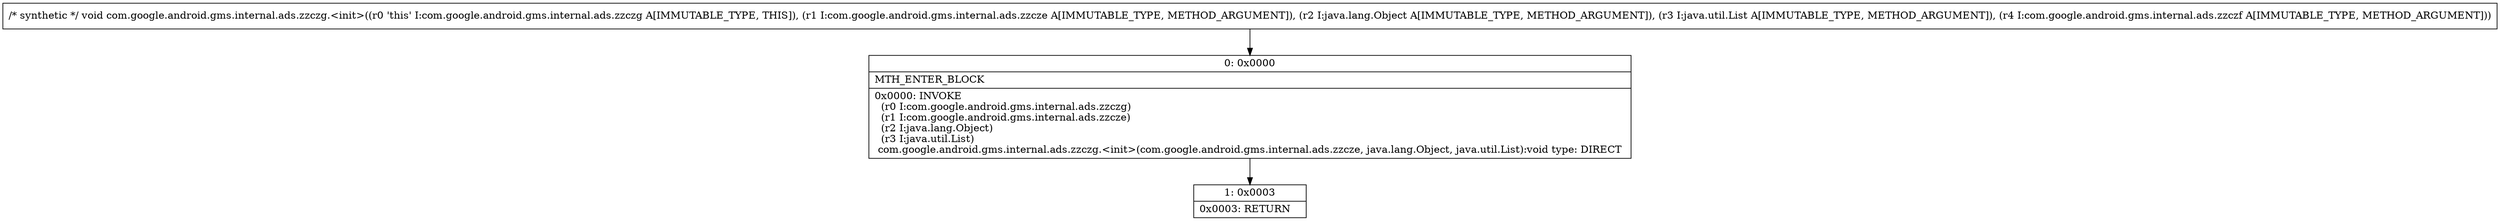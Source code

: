 digraph "CFG forcom.google.android.gms.internal.ads.zzczg.\<init\>(Lcom\/google\/android\/gms\/internal\/ads\/zzcze;Ljava\/lang\/Object;Ljava\/util\/List;Lcom\/google\/android\/gms\/internal\/ads\/zzczf;)V" {
Node_0 [shape=record,label="{0\:\ 0x0000|MTH_ENTER_BLOCK\l|0x0000: INVOKE  \l  (r0 I:com.google.android.gms.internal.ads.zzczg)\l  (r1 I:com.google.android.gms.internal.ads.zzcze)\l  (r2 I:java.lang.Object)\l  (r3 I:java.util.List)\l com.google.android.gms.internal.ads.zzczg.\<init\>(com.google.android.gms.internal.ads.zzcze, java.lang.Object, java.util.List):void type: DIRECT \l}"];
Node_1 [shape=record,label="{1\:\ 0x0003|0x0003: RETURN   \l}"];
MethodNode[shape=record,label="{\/* synthetic *\/ void com.google.android.gms.internal.ads.zzczg.\<init\>((r0 'this' I:com.google.android.gms.internal.ads.zzczg A[IMMUTABLE_TYPE, THIS]), (r1 I:com.google.android.gms.internal.ads.zzcze A[IMMUTABLE_TYPE, METHOD_ARGUMENT]), (r2 I:java.lang.Object A[IMMUTABLE_TYPE, METHOD_ARGUMENT]), (r3 I:java.util.List A[IMMUTABLE_TYPE, METHOD_ARGUMENT]), (r4 I:com.google.android.gms.internal.ads.zzczf A[IMMUTABLE_TYPE, METHOD_ARGUMENT])) }"];
MethodNode -> Node_0;
Node_0 -> Node_1;
}

